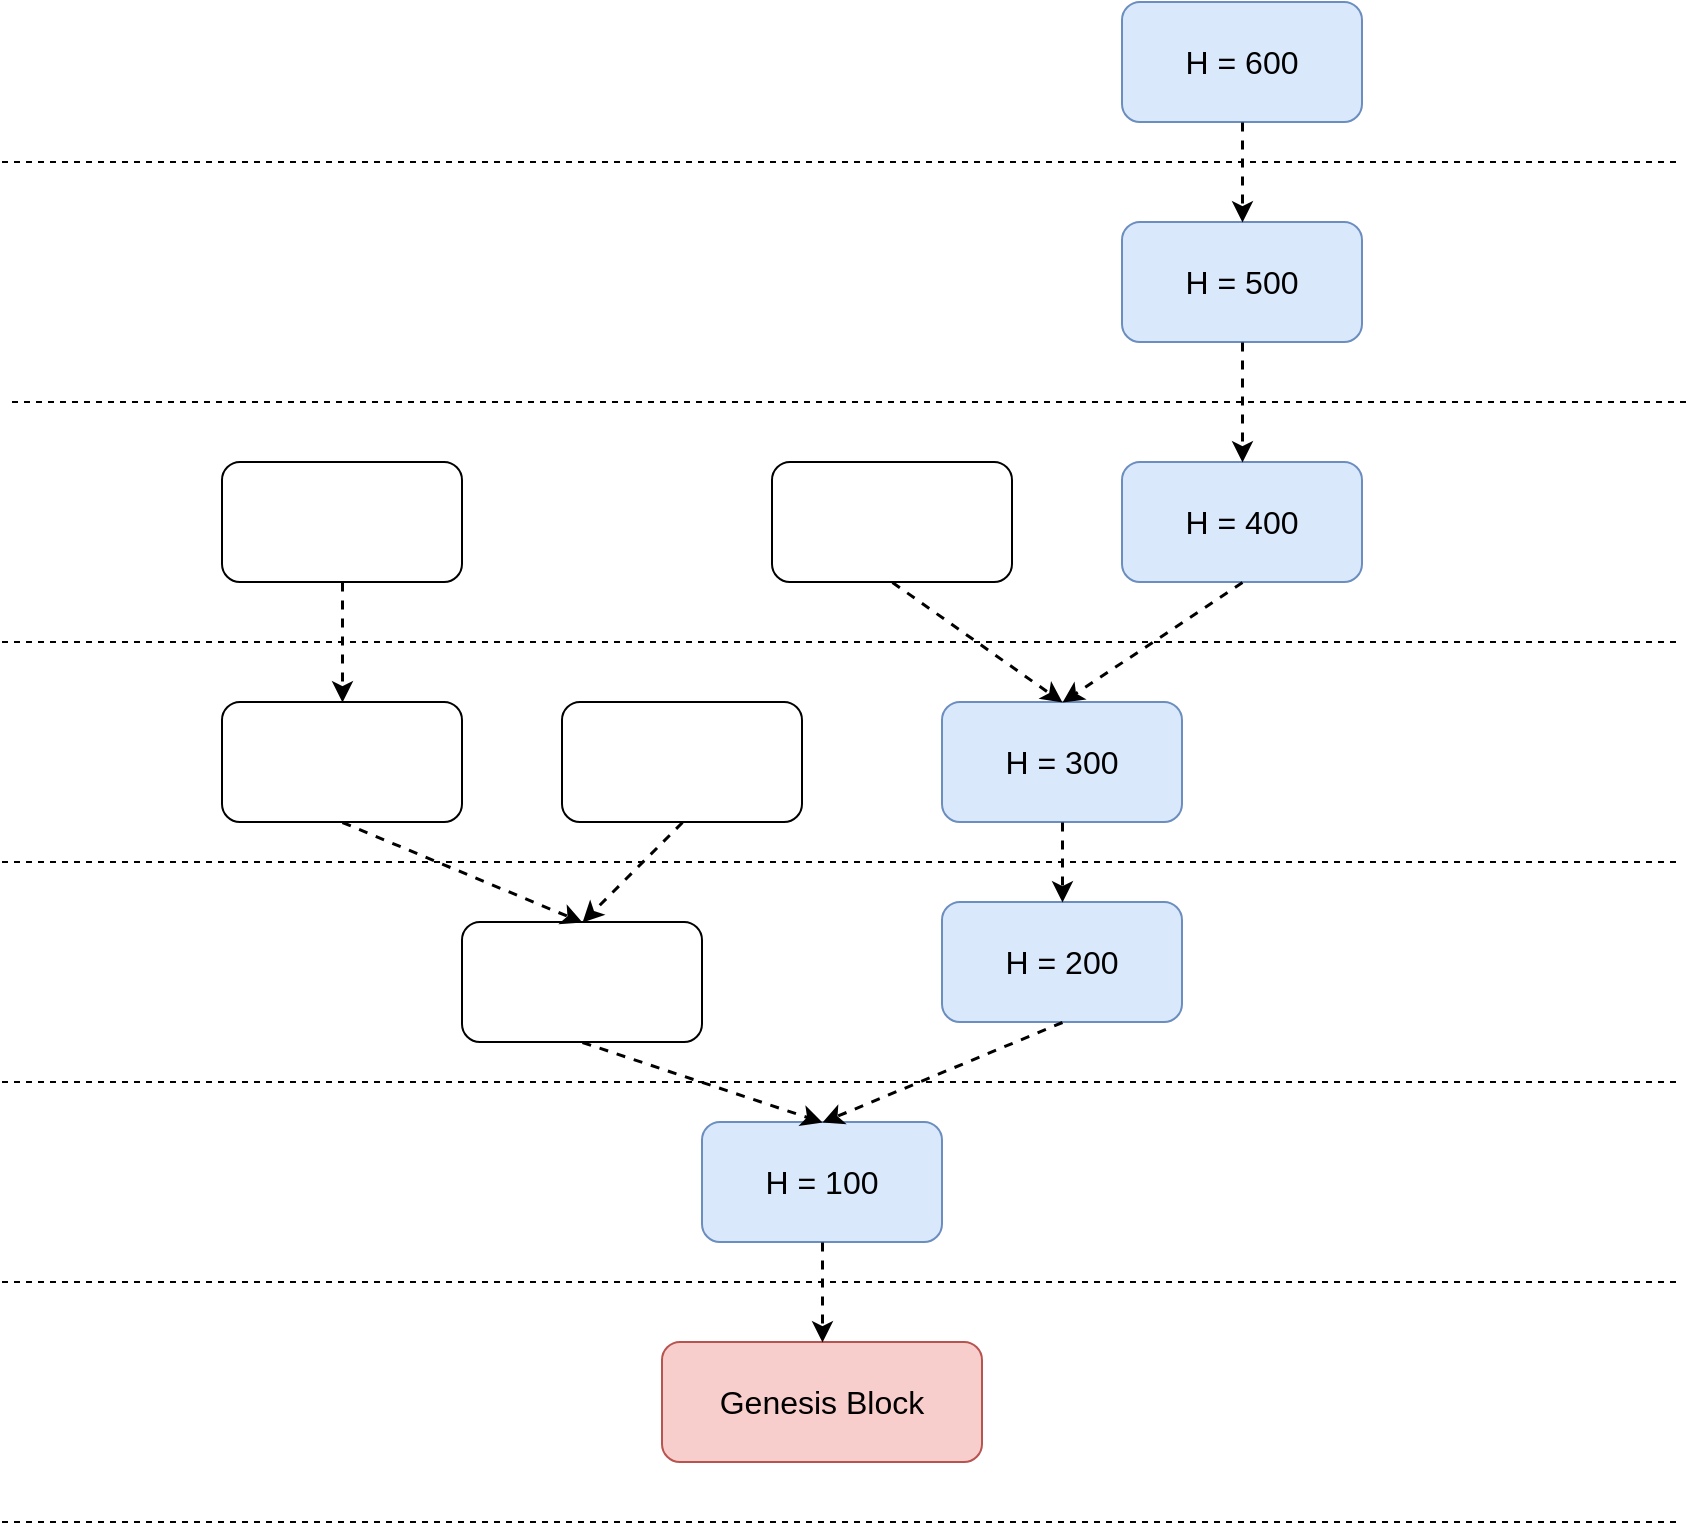 <mxfile version="20.5.1" type="github">
  <diagram id="E7Li-SOSnWFFN81FZv6l" name="Page-1">
    <mxGraphModel dx="1426" dy="794" grid="1" gridSize="10" guides="1" tooltips="1" connect="1" arrows="1" fold="1" page="1" pageScale="1" pageWidth="850" pageHeight="1100" math="0" shadow="0">
      <root>
        <mxCell id="0" />
        <mxCell id="1" parent="0" />
        <mxCell id="8P1dzayB41oCeFM_nhB3-1" value="&lt;font style=&quot;font-size: 16px;&quot;&gt;Genesis Block&lt;/font&gt;" style="rounded=1;whiteSpace=wrap;html=1;fillColor=#f8cecc;strokeColor=#b85450;" vertex="1" parent="1">
          <mxGeometry x="330" y="670" width="160" height="60" as="geometry" />
        </mxCell>
        <mxCell id="8P1dzayB41oCeFM_nhB3-2" value="H = 100" style="rounded=1;whiteSpace=wrap;html=1;fontSize=16;fillColor=#dae8fc;strokeColor=#6c8ebf;" vertex="1" parent="1">
          <mxGeometry x="350" y="560" width="120" height="60" as="geometry" />
        </mxCell>
        <mxCell id="8P1dzayB41oCeFM_nhB3-3" value="H = 200" style="rounded=1;whiteSpace=wrap;html=1;fontSize=16;fillColor=#dae8fc;strokeColor=#6c8ebf;" vertex="1" parent="1">
          <mxGeometry x="470" y="450" width="120" height="60" as="geometry" />
        </mxCell>
        <mxCell id="8P1dzayB41oCeFM_nhB3-4" value="H = 300" style="rounded=1;whiteSpace=wrap;html=1;fontSize=16;fillColor=#dae8fc;strokeColor=#6c8ebf;" vertex="1" parent="1">
          <mxGeometry x="470" y="350" width="120" height="60" as="geometry" />
        </mxCell>
        <mxCell id="8P1dzayB41oCeFM_nhB3-5" value="" style="rounded=1;whiteSpace=wrap;html=1;fontSize=16;" vertex="1" parent="1">
          <mxGeometry x="230" y="460" width="120" height="60" as="geometry" />
        </mxCell>
        <mxCell id="8P1dzayB41oCeFM_nhB3-6" value="" style="rounded=1;whiteSpace=wrap;html=1;fontSize=16;" vertex="1" parent="1">
          <mxGeometry x="110" y="350" width="120" height="60" as="geometry" />
        </mxCell>
        <mxCell id="8P1dzayB41oCeFM_nhB3-7" value="" style="rounded=1;whiteSpace=wrap;html=1;fontSize=16;" vertex="1" parent="1">
          <mxGeometry x="280" y="350" width="120" height="60" as="geometry" />
        </mxCell>
        <mxCell id="8P1dzayB41oCeFM_nhB3-8" value="" style="rounded=1;whiteSpace=wrap;html=1;fontSize=16;" vertex="1" parent="1">
          <mxGeometry x="110" y="230" width="120" height="60" as="geometry" />
        </mxCell>
        <mxCell id="8P1dzayB41oCeFM_nhB3-9" value="" style="rounded=1;whiteSpace=wrap;html=1;fontSize=16;" vertex="1" parent="1">
          <mxGeometry x="385" y="230" width="120" height="60" as="geometry" />
        </mxCell>
        <mxCell id="8P1dzayB41oCeFM_nhB3-10" value="H = 400" style="rounded=1;whiteSpace=wrap;html=1;fontSize=16;fillColor=#dae8fc;strokeColor=#6c8ebf;" vertex="1" parent="1">
          <mxGeometry x="560" y="230" width="120" height="60" as="geometry" />
        </mxCell>
        <mxCell id="8P1dzayB41oCeFM_nhB3-11" value="H = 500" style="rounded=1;whiteSpace=wrap;html=1;fontSize=16;fillColor=#dae8fc;strokeColor=#6c8ebf;" vertex="1" parent="1">
          <mxGeometry x="560" y="110" width="120" height="60" as="geometry" />
        </mxCell>
        <mxCell id="8P1dzayB41oCeFM_nhB3-12" value="H = 600" style="rounded=1;whiteSpace=wrap;html=1;fontSize=16;fillColor=#dae8fc;strokeColor=#6c8ebf;" vertex="1" parent="1">
          <mxGeometry x="560" width="120" height="60" as="geometry" />
        </mxCell>
        <mxCell id="8P1dzayB41oCeFM_nhB3-13" value="" style="endArrow=classic;html=1;rounded=0;fontSize=16;strokeWidth=1.5;dashed=1;exitX=0.5;exitY=1;exitDx=0;exitDy=0;entryX=0.5;entryY=0;entryDx=0;entryDy=0;" edge="1" parent="1" source="8P1dzayB41oCeFM_nhB3-2" target="8P1dzayB41oCeFM_nhB3-1">
          <mxGeometry width="50" height="50" relative="1" as="geometry">
            <mxPoint x="400" y="430" as="sourcePoint" />
            <mxPoint x="450" y="380" as="targetPoint" />
          </mxGeometry>
        </mxCell>
        <mxCell id="8P1dzayB41oCeFM_nhB3-14" value="" style="endArrow=classic;html=1;rounded=0;fontSize=16;strokeWidth=1.5;dashed=1;exitX=0.5;exitY=1;exitDx=0;exitDy=0;entryX=0.5;entryY=0;entryDx=0;entryDy=0;" edge="1" parent="1" source="8P1dzayB41oCeFM_nhB3-5" target="8P1dzayB41oCeFM_nhB3-2">
          <mxGeometry width="50" height="50" relative="1" as="geometry">
            <mxPoint x="430" y="630" as="sourcePoint" />
            <mxPoint x="430" y="680" as="targetPoint" />
          </mxGeometry>
        </mxCell>
        <mxCell id="8P1dzayB41oCeFM_nhB3-15" value="" style="endArrow=classic;html=1;rounded=0;fontSize=16;strokeWidth=1.5;dashed=1;exitX=0.5;exitY=1;exitDx=0;exitDy=0;entryX=0.5;entryY=0;entryDx=0;entryDy=0;" edge="1" parent="1" source="8P1dzayB41oCeFM_nhB3-3" target="8P1dzayB41oCeFM_nhB3-2">
          <mxGeometry width="50" height="50" relative="1" as="geometry">
            <mxPoint x="300" y="530" as="sourcePoint" />
            <mxPoint x="430" y="570" as="targetPoint" />
          </mxGeometry>
        </mxCell>
        <mxCell id="8P1dzayB41oCeFM_nhB3-16" value="" style="endArrow=classic;html=1;rounded=0;fontSize=16;strokeWidth=1.5;dashed=1;exitX=0.5;exitY=1;exitDx=0;exitDy=0;entryX=0.5;entryY=0;entryDx=0;entryDy=0;" edge="1" parent="1" source="8P1dzayB41oCeFM_nhB3-4" target="8P1dzayB41oCeFM_nhB3-3">
          <mxGeometry width="50" height="50" relative="1" as="geometry">
            <mxPoint x="540" y="520" as="sourcePoint" />
            <mxPoint x="420" y="570" as="targetPoint" />
          </mxGeometry>
        </mxCell>
        <mxCell id="8P1dzayB41oCeFM_nhB3-17" value="" style="endArrow=classic;html=1;rounded=0;fontSize=16;strokeWidth=1.5;dashed=1;exitX=0.5;exitY=1;exitDx=0;exitDy=0;entryX=0.5;entryY=0;entryDx=0;entryDy=0;" edge="1" parent="1" source="8P1dzayB41oCeFM_nhB3-7" target="8P1dzayB41oCeFM_nhB3-5">
          <mxGeometry width="50" height="50" relative="1" as="geometry">
            <mxPoint x="540" y="420" as="sourcePoint" />
            <mxPoint x="540" y="460" as="targetPoint" />
          </mxGeometry>
        </mxCell>
        <mxCell id="8P1dzayB41oCeFM_nhB3-18" value="" style="endArrow=classic;html=1;rounded=0;fontSize=16;strokeWidth=1.5;dashed=1;exitX=0.5;exitY=1;exitDx=0;exitDy=0;entryX=0.5;entryY=0;entryDx=0;entryDy=0;" edge="1" parent="1" source="8P1dzayB41oCeFM_nhB3-6" target="8P1dzayB41oCeFM_nhB3-5">
          <mxGeometry width="50" height="50" relative="1" as="geometry">
            <mxPoint x="350" y="420" as="sourcePoint" />
            <mxPoint x="300" y="470" as="targetPoint" />
          </mxGeometry>
        </mxCell>
        <mxCell id="8P1dzayB41oCeFM_nhB3-19" value="" style="endArrow=classic;html=1;rounded=0;fontSize=16;strokeWidth=1.5;dashed=1;exitX=0.5;exitY=1;exitDx=0;exitDy=0;entryX=0.5;entryY=0;entryDx=0;entryDy=0;" edge="1" parent="1" source="8P1dzayB41oCeFM_nhB3-8" target="8P1dzayB41oCeFM_nhB3-6">
          <mxGeometry width="50" height="50" relative="1" as="geometry">
            <mxPoint x="350" y="420" as="sourcePoint" />
            <mxPoint x="300" y="470" as="targetPoint" />
          </mxGeometry>
        </mxCell>
        <mxCell id="8P1dzayB41oCeFM_nhB3-20" value="" style="endArrow=classic;html=1;rounded=0;fontSize=16;strokeWidth=1.5;dashed=1;exitX=0.5;exitY=1;exitDx=0;exitDy=0;entryX=0.5;entryY=0;entryDx=0;entryDy=0;" edge="1" parent="1" source="8P1dzayB41oCeFM_nhB3-9" target="8P1dzayB41oCeFM_nhB3-4">
          <mxGeometry width="50" height="50" relative="1" as="geometry">
            <mxPoint x="350" y="420" as="sourcePoint" />
            <mxPoint x="300" y="470" as="targetPoint" />
          </mxGeometry>
        </mxCell>
        <mxCell id="8P1dzayB41oCeFM_nhB3-21" value="" style="endArrow=classic;html=1;rounded=0;fontSize=16;strokeWidth=1.5;dashed=1;exitX=0.5;exitY=1;exitDx=0;exitDy=0;entryX=0.5;entryY=0;entryDx=0;entryDy=0;" edge="1" parent="1" source="8P1dzayB41oCeFM_nhB3-10" target="8P1dzayB41oCeFM_nhB3-4">
          <mxGeometry width="50" height="50" relative="1" as="geometry">
            <mxPoint x="455" y="300" as="sourcePoint" />
            <mxPoint x="540" y="360" as="targetPoint" />
          </mxGeometry>
        </mxCell>
        <mxCell id="8P1dzayB41oCeFM_nhB3-22" value="" style="endArrow=classic;html=1;rounded=0;fontSize=16;strokeWidth=1.5;dashed=1;exitX=0.5;exitY=1;exitDx=0;exitDy=0;entryX=0.5;entryY=0;entryDx=0;entryDy=0;" edge="1" parent="1" source="8P1dzayB41oCeFM_nhB3-11" target="8P1dzayB41oCeFM_nhB3-10">
          <mxGeometry width="50" height="50" relative="1" as="geometry">
            <mxPoint x="630" y="300" as="sourcePoint" />
            <mxPoint x="540" y="360" as="targetPoint" />
          </mxGeometry>
        </mxCell>
        <mxCell id="8P1dzayB41oCeFM_nhB3-23" value="" style="endArrow=classic;html=1;rounded=0;fontSize=16;strokeWidth=1.5;dashed=1;exitX=0.5;exitY=1;exitDx=0;exitDy=0;entryX=0.5;entryY=0;entryDx=0;entryDy=0;" edge="1" parent="1" source="8P1dzayB41oCeFM_nhB3-12" target="8P1dzayB41oCeFM_nhB3-11">
          <mxGeometry width="50" height="50" relative="1" as="geometry">
            <mxPoint x="630" y="180" as="sourcePoint" />
            <mxPoint x="630" y="240" as="targetPoint" />
          </mxGeometry>
        </mxCell>
        <mxCell id="8P1dzayB41oCeFM_nhB3-25" value="" style="endArrow=none;dashed=1;html=1;rounded=0;strokeWidth=1;fontSize=16;" edge="1" parent="1">
          <mxGeometry width="50" height="50" relative="1" as="geometry">
            <mxPoint y="640" as="sourcePoint" />
            <mxPoint x="840" y="640" as="targetPoint" />
          </mxGeometry>
        </mxCell>
        <mxCell id="8P1dzayB41oCeFM_nhB3-27" value="" style="endArrow=none;dashed=1;html=1;rounded=0;strokeWidth=1;fontSize=16;" edge="1" parent="1">
          <mxGeometry width="50" height="50" relative="1" as="geometry">
            <mxPoint y="760" as="sourcePoint" />
            <mxPoint x="840" y="760" as="targetPoint" />
          </mxGeometry>
        </mxCell>
        <mxCell id="8P1dzayB41oCeFM_nhB3-28" value="" style="endArrow=none;dashed=1;html=1;rounded=0;strokeWidth=1;fontSize=16;" edge="1" parent="1">
          <mxGeometry width="50" height="50" relative="1" as="geometry">
            <mxPoint y="540" as="sourcePoint" />
            <mxPoint x="840" y="540" as="targetPoint" />
          </mxGeometry>
        </mxCell>
        <mxCell id="8P1dzayB41oCeFM_nhB3-29" value="" style="endArrow=none;dashed=1;html=1;rounded=0;strokeWidth=1;fontSize=16;" edge="1" parent="1">
          <mxGeometry width="50" height="50" relative="1" as="geometry">
            <mxPoint y="430" as="sourcePoint" />
            <mxPoint x="840" y="430" as="targetPoint" />
          </mxGeometry>
        </mxCell>
        <mxCell id="8P1dzayB41oCeFM_nhB3-30" value="" style="endArrow=none;dashed=1;html=1;rounded=0;strokeWidth=1;fontSize=16;" edge="1" parent="1">
          <mxGeometry width="50" height="50" relative="1" as="geometry">
            <mxPoint y="320" as="sourcePoint" />
            <mxPoint x="840" y="320" as="targetPoint" />
          </mxGeometry>
        </mxCell>
        <mxCell id="8P1dzayB41oCeFM_nhB3-31" value="" style="endArrow=none;dashed=1;html=1;rounded=0;strokeWidth=1;fontSize=16;" edge="1" parent="1">
          <mxGeometry width="50" height="50" relative="1" as="geometry">
            <mxPoint x="5" y="200" as="sourcePoint" />
            <mxPoint x="845" y="200" as="targetPoint" />
          </mxGeometry>
        </mxCell>
        <mxCell id="8P1dzayB41oCeFM_nhB3-32" value="" style="endArrow=none;dashed=1;html=1;rounded=0;strokeWidth=1;fontSize=16;" edge="1" parent="1">
          <mxGeometry width="50" height="50" relative="1" as="geometry">
            <mxPoint y="80" as="sourcePoint" />
            <mxPoint x="840" y="80" as="targetPoint" />
          </mxGeometry>
        </mxCell>
      </root>
    </mxGraphModel>
  </diagram>
</mxfile>
